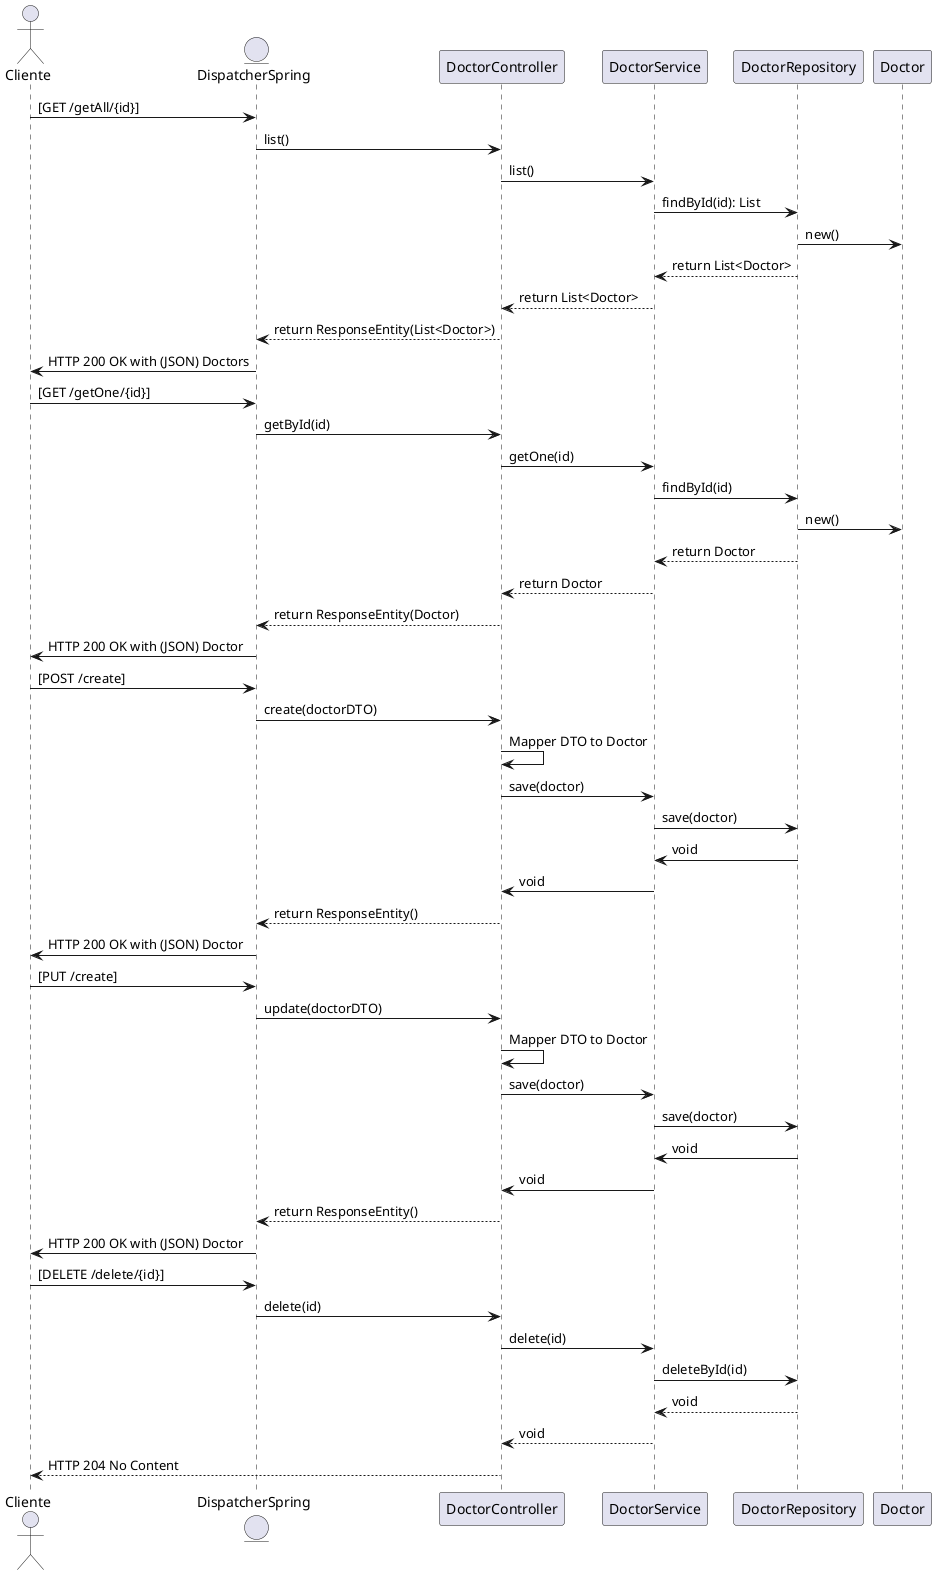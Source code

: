 @startuml test

actor Cliente
entity DispatcherSpring

'--- GET /api/doctors/ ---
Cliente -> DispatcherSpring : [GET /getAll/{id}]
DispatcherSpring -> DoctorController : list()
DoctorController -> DoctorService : list()
DoctorService -> DoctorRepository : findById(id): List
DoctorRepository -> Doctor : new()
DoctorRepository --> DoctorService : return List<Doctor>
DoctorService --> DoctorController : return List<Doctor>
DoctorController --> DispatcherSpring : return ResponseEntity(List<Doctor>)
DispatcherSpring -> Cliente : HTTP 200 OK with (JSON) Doctors

'--- GET /api/doctors/ ---
Cliente -> DispatcherSpring : [GET /getOne/{id}]
DispatcherSpring -> DoctorController : getById(id)
DoctorController -> DoctorService : getOne(id)
DoctorService -> DoctorRepository : findById(id)
DoctorRepository -> Doctor : new()
DoctorRepository --> DoctorService : return Doctor
DoctorService --> DoctorController : return Doctor
DoctorController --> DispatcherSpring : return ResponseEntity(Doctor)
DispatcherSpring -> Cliente : HTTP 200 OK with (JSON) Doctor

' --- POST /api/doctors/ ---
Cliente -> DispatcherSpring : [POST /create]
DispatcherSpring -> DoctorController : create(doctorDTO)
DoctorController -> DoctorController: Mapper DTO to Doctor
DoctorController -> DoctorService : save(doctor)
DoctorService -> DoctorRepository : save(doctor)
DoctorRepository -> DoctorService : void
DoctorService -> DoctorController : void
DoctorController --> DispatcherSpring : return ResponseEntity()
DispatcherSpring -> Cliente : HTTP 200 OK with (JSON) Doctor

' --- POST /api/doctors/ ---
Cliente -> DispatcherSpring : [PUT /create]
DispatcherSpring -> DoctorController : update(doctorDTO)
DoctorController -> DoctorController: Mapper DTO to Doctor
DoctorController -> DoctorService : save(doctor)
DoctorService -> DoctorRepository : save(doctor)
DoctorRepository -> DoctorService : void
DoctorService -> DoctorController : void
DoctorController --> DispatcherSpring : return ResponseEntity()
DispatcherSpring -> Cliente : HTTP 200 OK with (JSON) Doctor

' --- DELETE /api/doctors/ ---
Cliente -> DispatcherSpring : [DELETE /delete/{id}]
DispatcherSpring -> DoctorController: delete(id)
DoctorController -> DoctorService : delete(id)
DoctorService -> DoctorRepository : deleteById(id)
DoctorRepository --> DoctorService : void
DoctorService --> DoctorController : void
DoctorController --> Cliente : HTTP 204 No Content

@enduml
